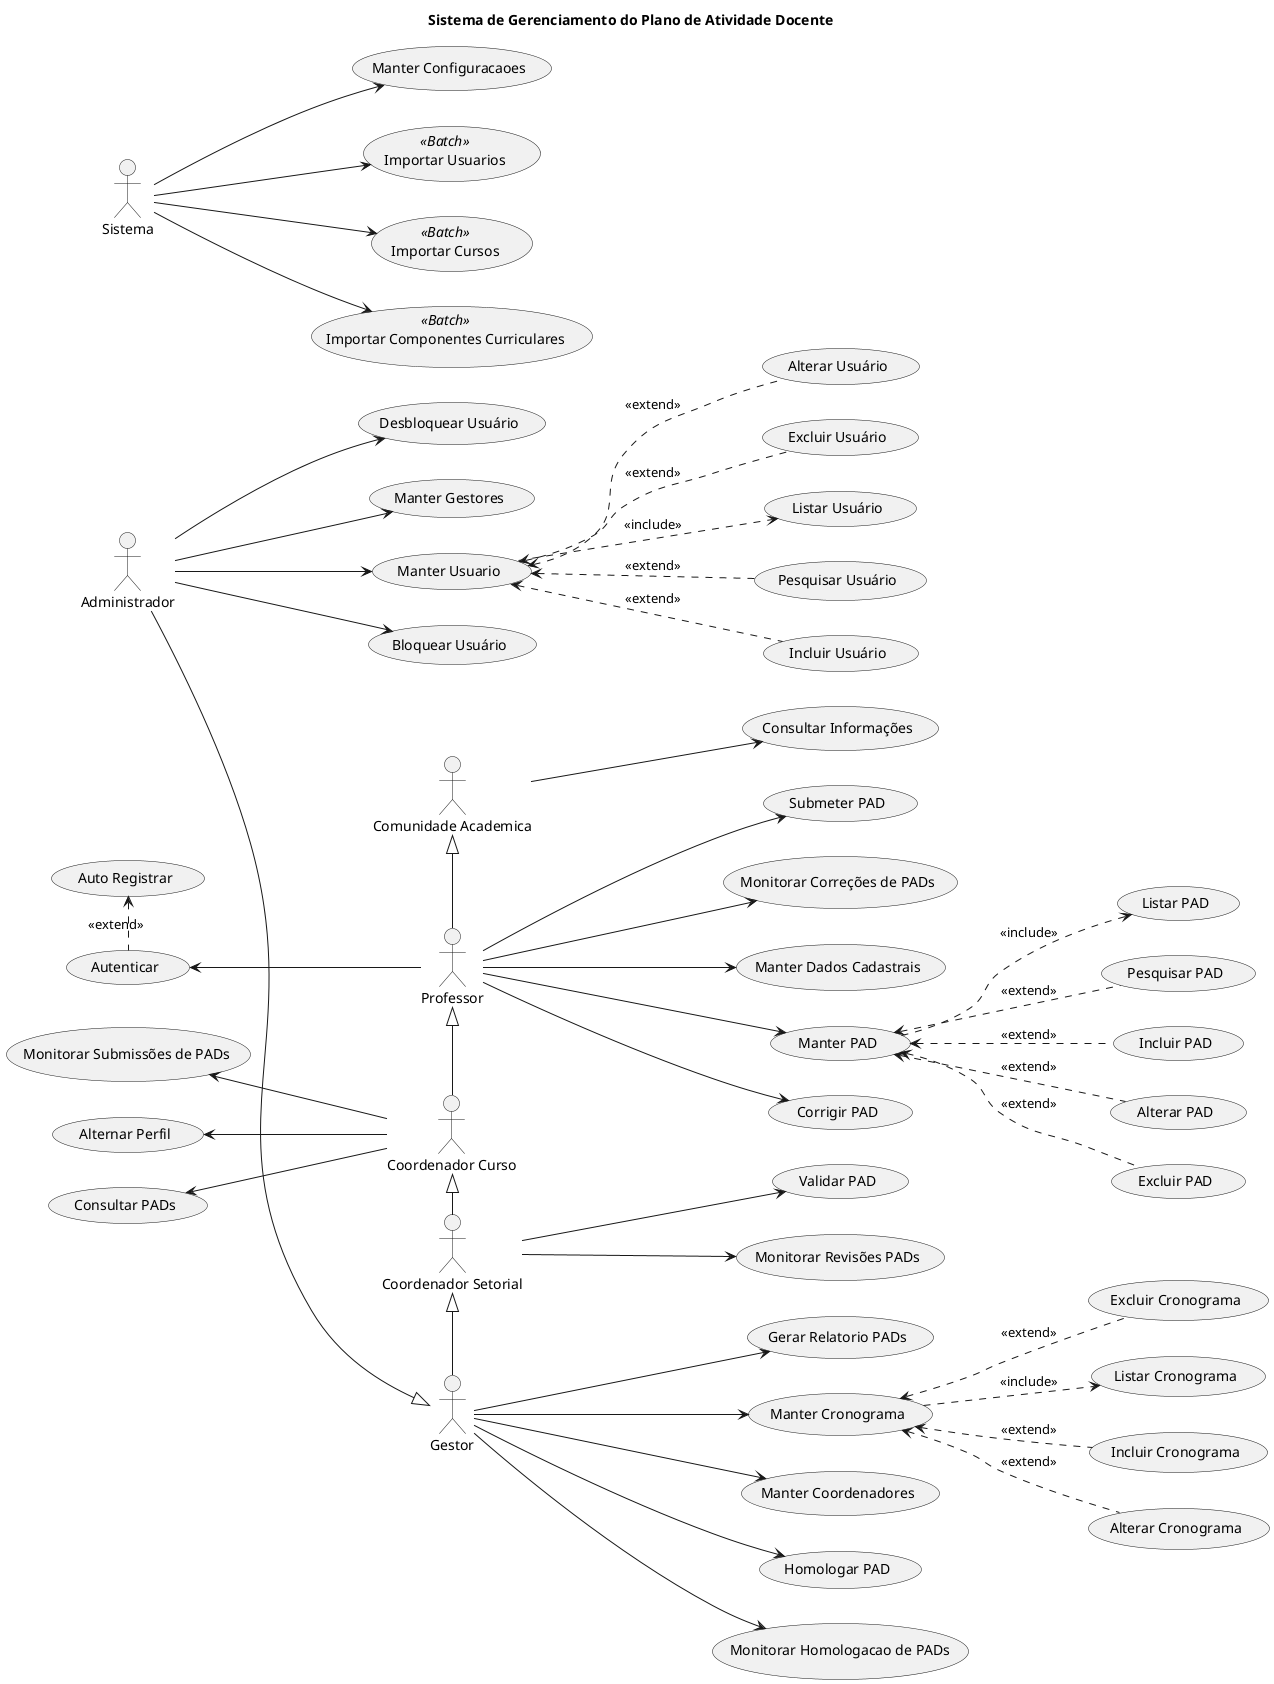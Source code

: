 @startuml "Sistema de Gerenciamento do Plano de Atividade Docente"
    title "<b>Sistema de Gerenciamento do Plano de Atividade Docente</b>"
    
    left to right direction

    'PAD
    (Manter PAD) as mPad
    (Incluir PAD) as iPad
    (Alterar PAD) as aPad
    (Excluir PAD) as ePad
    (Listar PAD) as lPad
    (Pesquisar PAD) as pPad

    (Corrigir PAD) as corrigePad

    (Submeter PAD) as envPad
    (Monitorar Revisões PADs) as revPad
    (Validar PAD) as valiPad
    (Monitorar Submissões de PADs) as moniPad
    (Monitorar Correções de PADs) as moniCorrPad

    (Homologar PAD) as homoPad
    (Monitorar Homologacao de PADs) as moniHomPad
    (Gerar Relatorio PADs) as gerarRelatorioPad
    (Consultar PADs) as consultarPad

    'Cronograma
    (Manter Cronograma) as mantCron
    (Incluir Cronograma) as iCron
    (Alterar Cronograma) as aCron
    (Excluir Cronograma) as eCron
    (Listar Cronograma) as lCron

    'Dados abertos
    (Consultar Informações) as consultInfo

    'Administração
    (Autenticar) as autent
    (Auto Registrar) as registrar
    (Manter Usuario) as mantUsuario
    (Incluir Usuário) as iUsuario
    (Alterar Usuário) as aUsuario
    (Excluir Usuário) as eUsuario
    (Listar Usuário) as lUsuario
    (Pesquisar Usuário) as pUsuario
    (Bloquear Usuário) as bloqUsuario
    (Desbloquear Usuário) as desbloqUsuario

    (Manter Gestores) as mantGestores
    (Manter Coordenadores) as mantCoordenadores
    (Manter Dados Cadastrais) as mantCadastro
    (Alternar Perfil) as alternarPerfil
    (Manter Configuracaoes) as manterConfiguracoes

    'Sistema
    (Importar Usuarios) as (importUsuarios) <<Batch>>
    (Importar Cursos) as (importCursos) <<Batch>>
    (Importar Componentes Curriculares) as (importCompCurr) <<Batch>>
    
    'Atores
    actor Professor as prof
    actor "Coordenador Curso" as cc
    actor "Coordenador Setorial" as cs
    actor "Comunidade Academica" as ca
    actor "Gestor" as gest
    actor "Administrador" as adm
    actor "Sistema" as sistema

    'atores
    prof <|-right- cc
    cc <|-right- cs
    prof -left-|> ca
    gest -left-|> cs
    adm --|> gest

    'professor
    prof --> mPad
    prof --> corrigePad    

    prof --> envPad
    prof --> moniCorrPad
    prof -up-> autent
    autent .left.> registrar : <<extend>>
    prof --> mantCadastro

    mPad <.. iPad : <<extend>>
    mPad <.. aPad : <<extend>>
    mPad <.. ePad : <<extend>>
    mPad ..> lPad : <<include>>
    mPad <.. pPad : <<extend>>

    'comunidade academica
    ca --> consultInfo

    'coordenador de curso
    cc -up-> moniPad
    cc -up-> consultarPad
    cc -up-> alternarPerfil

    'coordenador setorial
    cs --> revPad
    cs --> valiPad

    'gestor
    gest --> homoPad
    gest --> mantCron
    gest --> gerarRelatorioPad
    gest --> moniHomPad
    gest --> mantCoordenadores

    mantCron <.. iCron : <<extend>>
    mantCron <.. aCron : <<extend>>
    mantCron <.. eCron : <<extend>>
    mantCron ..> lCron : <<include>>

    'administrador
    adm --> mantUsuario
    adm --> bloqUsuario
    adm --> desbloqUsuario
    adm --> mantGestores
    
    mantUsuario <.. iUsuario : <<extend>>
    mantUsuario <.. aUsuario : <<extend>>
    mantUsuario <.. eUsuario : <<extend>>
    mantUsuario ..> lUsuario : <<include>>
    mantUsuario <.. pUsuario : <<extend>>

    'sistema
    sistema --> importUsuarios
    sistema --> importCursos
    sistema --> importCompCurr
    sistema --> manterConfiguracoes

@enduml
